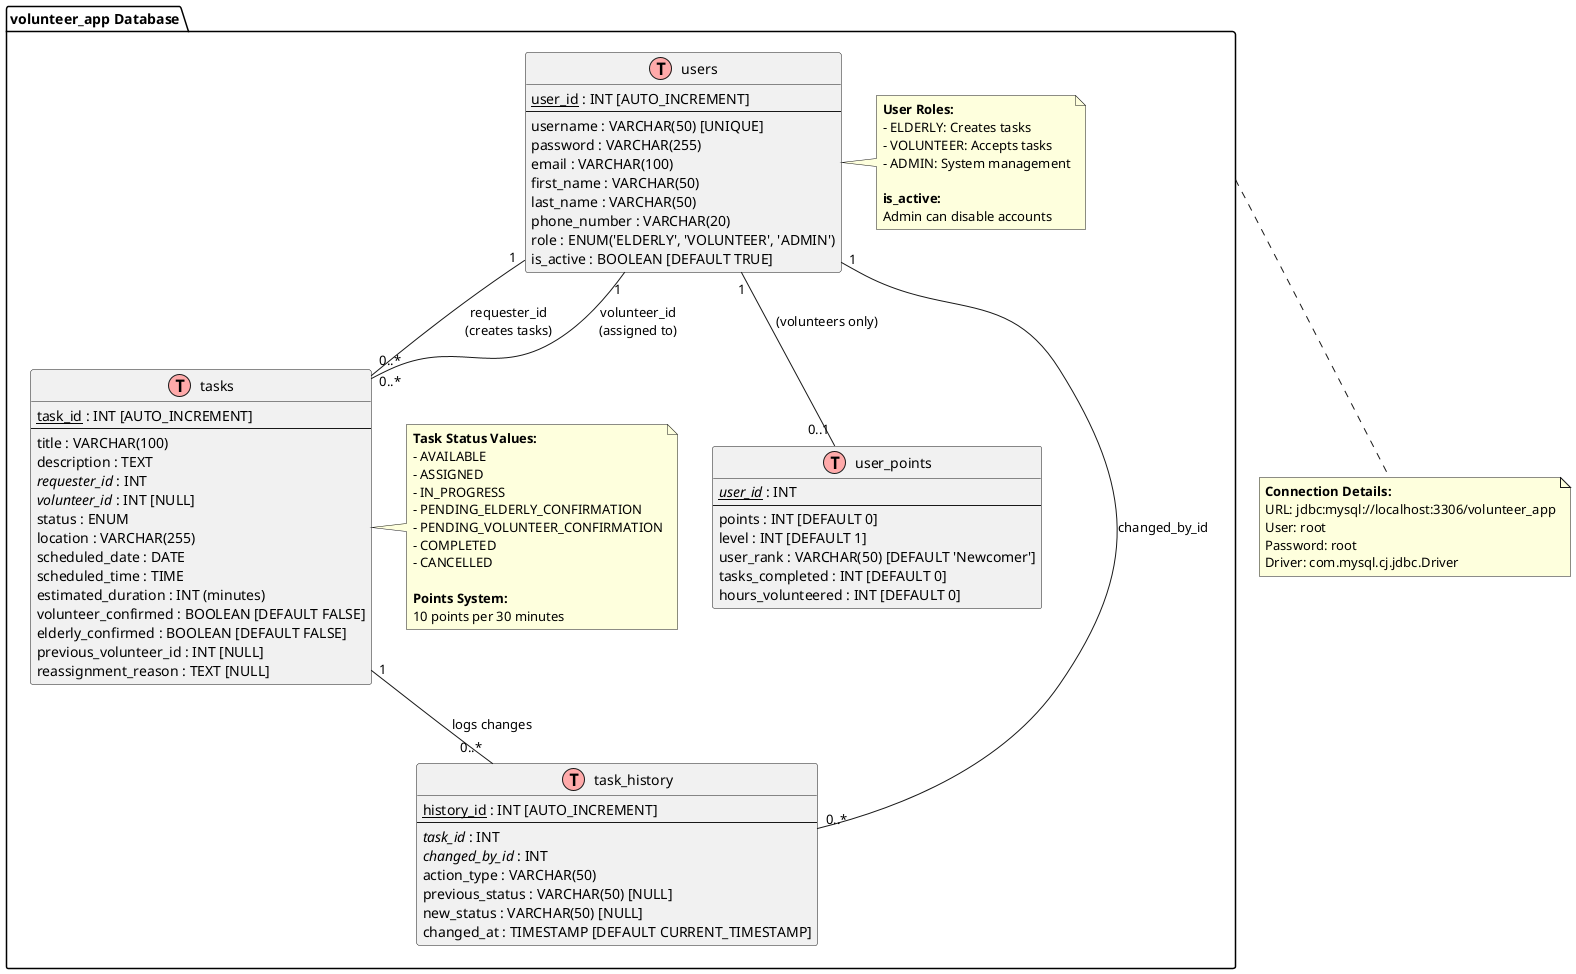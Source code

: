 @startuml volunteer_app_database

!define TABLE(x) class x << (T,#FFAAAA) >>
!define PK(x) <u>x</u>
!define FK(x) <i>x</i>

' Database schema
package "volunteer_app Database" {
    
    TABLE(users) {
        PK(user_id) : INT [AUTO_INCREMENT]
        --
        username : VARCHAR(50) [UNIQUE]
        password : VARCHAR(255)
        email : VARCHAR(100)
        first_name : VARCHAR(50)
        last_name : VARCHAR(50)
        phone_number : VARCHAR(20)
        role : ENUM('ELDERLY', 'VOLUNTEER', 'ADMIN')
        is_active : BOOLEAN [DEFAULT TRUE]
    }
    
    TABLE(tasks) {
        PK(task_id) : INT [AUTO_INCREMENT]
        --
        title : VARCHAR(100)
        description : TEXT
        FK(requester_id) : INT
        FK(volunteer_id) : INT [NULL]
        status : ENUM
        location : VARCHAR(255)
        scheduled_date : DATE
        scheduled_time : TIME
        estimated_duration : INT (minutes)
        volunteer_confirmed : BOOLEAN [DEFAULT FALSE]
        elderly_confirmed : BOOLEAN [DEFAULT FALSE]
        previous_volunteer_id : INT [NULL]
        reassignment_reason : TEXT [NULL]
    }
    
    TABLE(user_points) {
        PK(FK(user_id)) : INT
        --
        points : INT [DEFAULT 0]
        level : INT [DEFAULT 1]
        user_rank : VARCHAR(50) [DEFAULT 'Newcomer']
        tasks_completed : INT [DEFAULT 0]
        hours_volunteered : INT [DEFAULT 0]
    }
    
    TABLE(task_history) {
        PK(history_id) : INT [AUTO_INCREMENT]
        --
        FK(task_id) : INT
        FK(changed_by_id) : INT
        action_type : VARCHAR(50)
        previous_status : VARCHAR(50) [NULL]
        new_status : VARCHAR(50) [NULL]
        changed_at : TIMESTAMP [DEFAULT CURRENT_TIMESTAMP]
    }
    
    note right of tasks
        **Task Status Values:**
        - AVAILABLE
        - ASSIGNED
        - IN_PROGRESS
        - PENDING_ELDERLY_CONFIRMATION
        - PENDING_VOLUNTEER_CONFIRMATION
        - COMPLETED
        - CANCELLED
        
        **Points System:**
        10 points per 30 minutes
    end note
    
    note right of users
        **User Roles:**
        - ELDERLY: Creates tasks
        - VOLUNTEER: Accepts tasks
        - ADMIN: System management
        
        **is_active:**
        Admin can disable accounts
    end note
}

' Relationships
users "1" -- "0..*" tasks : requester_id\n(creates tasks)
users "1" -- "0..*" tasks : volunteer_id\n(assigned to)
users "1" -- "0..1" user_points : (volunteers only)
users "1" -- "0..*" task_history : changed_by_id
tasks "1" -- "0..*" task_history : logs changes

' Database connection info
note bottom of "volunteer_app Database"
    **Connection Details:**
    URL: jdbc:mysql://localhost:3306/volunteer_app
    User: root
    Password: root
    Driver: com.mysql.cj.jdbc.Driver
end note

@enduml